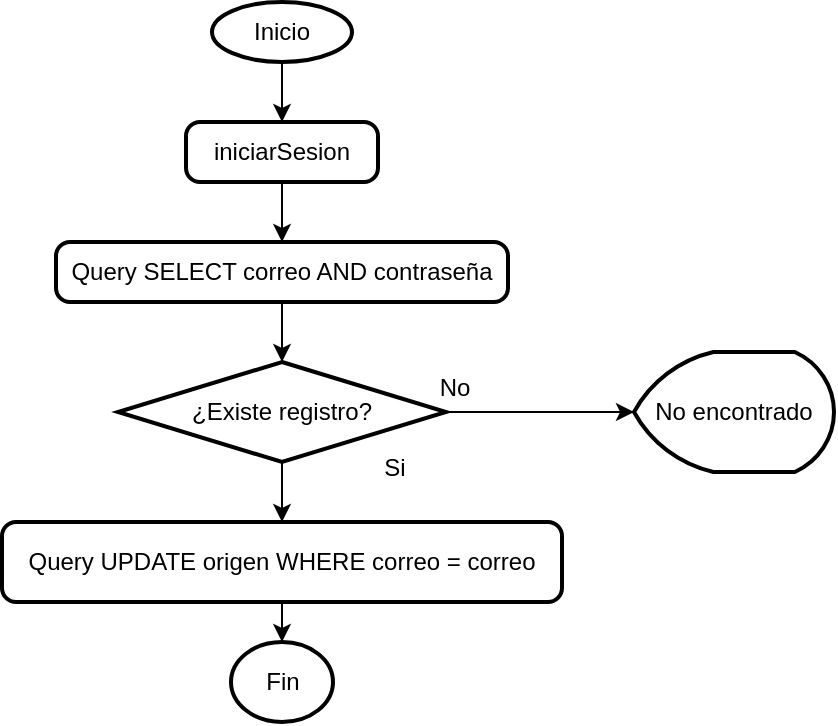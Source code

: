 <mxfile version="24.0.1" type="github">
  <diagram id="C5RBs43oDa-KdzZeNtuy" name="Page-1">
    <mxGraphModel dx="954" dy="600" grid="1" gridSize="10" guides="1" tooltips="1" connect="1" arrows="1" fold="1" page="1" pageScale="1" pageWidth="827" pageHeight="1169" math="0" shadow="0">
      <root>
        <mxCell id="WIyWlLk6GJQsqaUBKTNV-0" />
        <mxCell id="WIyWlLk6GJQsqaUBKTNV-1" parent="WIyWlLk6GJQsqaUBKTNV-0" />
        <mxCell id="n7cYoTHZw0vr-Zj3Cn9O-7" style="edgeStyle=orthogonalEdgeStyle;rounded=0;orthogonalLoop=1;jettySize=auto;html=1;exitX=0.5;exitY=1;exitDx=0;exitDy=0;exitPerimeter=0;entryX=0.5;entryY=0;entryDx=0;entryDy=0;" parent="WIyWlLk6GJQsqaUBKTNV-1" source="n7cYoTHZw0vr-Zj3Cn9O-0" target="n7cYoTHZw0vr-Zj3Cn9O-1" edge="1">
          <mxGeometry relative="1" as="geometry" />
        </mxCell>
        <mxCell id="n7cYoTHZw0vr-Zj3Cn9O-0" value="Inicio" style="strokeWidth=2;html=1;shape=mxgraph.flowchart.start_1;whiteSpace=wrap;" parent="WIyWlLk6GJQsqaUBKTNV-1" vertex="1">
          <mxGeometry x="379" y="20" width="70" height="30" as="geometry" />
        </mxCell>
        <mxCell id="n7cYoTHZw0vr-Zj3Cn9O-8" style="edgeStyle=orthogonalEdgeStyle;rounded=0;orthogonalLoop=1;jettySize=auto;html=1;exitX=0.5;exitY=1;exitDx=0;exitDy=0;entryX=0.5;entryY=0;entryDx=0;entryDy=0;" parent="WIyWlLk6GJQsqaUBKTNV-1" source="n7cYoTHZw0vr-Zj3Cn9O-1" target="n7cYoTHZw0vr-Zj3Cn9O-2" edge="1">
          <mxGeometry relative="1" as="geometry" />
        </mxCell>
        <mxCell id="n7cYoTHZw0vr-Zj3Cn9O-1" value="iniciarSesion" style="rounded=1;whiteSpace=wrap;html=1;absoluteArcSize=1;arcSize=14;strokeWidth=2;" parent="WIyWlLk6GJQsqaUBKTNV-1" vertex="1">
          <mxGeometry x="366" y="80" width="96" height="30" as="geometry" />
        </mxCell>
        <mxCell id="n7cYoTHZw0vr-Zj3Cn9O-2" value="Query SELECT correo AND contraseña" style="rounded=1;whiteSpace=wrap;html=1;absoluteArcSize=1;arcSize=14;strokeWidth=2;" parent="WIyWlLk6GJQsqaUBKTNV-1" vertex="1">
          <mxGeometry x="301" y="140" width="226" height="30" as="geometry" />
        </mxCell>
        <mxCell id="n7cYoTHZw0vr-Zj3Cn9O-10" style="edgeStyle=orthogonalEdgeStyle;rounded=0;orthogonalLoop=1;jettySize=auto;html=1;exitX=0.5;exitY=1;exitDx=0;exitDy=0;exitPerimeter=0;entryX=0.5;entryY=0;entryDx=0;entryDy=0;" parent="WIyWlLk6GJQsqaUBKTNV-1" source="n7cYoTHZw0vr-Zj3Cn9O-3" target="n7cYoTHZw0vr-Zj3Cn9O-5" edge="1">
          <mxGeometry relative="1" as="geometry" />
        </mxCell>
        <mxCell id="n7cYoTHZw0vr-Zj3Cn9O-3" value="¿Existe registro?" style="strokeWidth=2;html=1;shape=mxgraph.flowchart.decision;whiteSpace=wrap;" parent="WIyWlLk6GJQsqaUBKTNV-1" vertex="1">
          <mxGeometry x="332" y="200" width="164" height="50" as="geometry" />
        </mxCell>
        <mxCell id="n7cYoTHZw0vr-Zj3Cn9O-4" value="No encontrado" style="strokeWidth=2;html=1;shape=mxgraph.flowchart.display;whiteSpace=wrap;" parent="WIyWlLk6GJQsqaUBKTNV-1" vertex="1">
          <mxGeometry x="590" y="195" width="100" height="60" as="geometry" />
        </mxCell>
        <mxCell id="n7cYoTHZw0vr-Zj3Cn9O-5" value="Query UPDATE origen WHERE correo = correo" style="rounded=1;whiteSpace=wrap;html=1;absoluteArcSize=1;arcSize=14;strokeWidth=2;" parent="WIyWlLk6GJQsqaUBKTNV-1" vertex="1">
          <mxGeometry x="274" y="280" width="280" height="40" as="geometry" />
        </mxCell>
        <mxCell id="n7cYoTHZw0vr-Zj3Cn9O-6" value="Fin" style="strokeWidth=2;html=1;shape=mxgraph.flowchart.start_1;whiteSpace=wrap;" parent="WIyWlLk6GJQsqaUBKTNV-1" vertex="1">
          <mxGeometry x="388.5" y="340" width="51" height="40" as="geometry" />
        </mxCell>
        <mxCell id="n7cYoTHZw0vr-Zj3Cn9O-9" style="edgeStyle=orthogonalEdgeStyle;rounded=0;orthogonalLoop=1;jettySize=auto;html=1;exitX=0.5;exitY=1;exitDx=0;exitDy=0;entryX=0.5;entryY=0;entryDx=0;entryDy=0;entryPerimeter=0;" parent="WIyWlLk6GJQsqaUBKTNV-1" source="n7cYoTHZw0vr-Zj3Cn9O-2" target="n7cYoTHZw0vr-Zj3Cn9O-3" edge="1">
          <mxGeometry relative="1" as="geometry" />
        </mxCell>
        <mxCell id="n7cYoTHZw0vr-Zj3Cn9O-11" style="edgeStyle=orthogonalEdgeStyle;rounded=0;orthogonalLoop=1;jettySize=auto;html=1;exitX=0.5;exitY=1;exitDx=0;exitDy=0;entryX=0.5;entryY=0;entryDx=0;entryDy=0;entryPerimeter=0;" parent="WIyWlLk6GJQsqaUBKTNV-1" source="n7cYoTHZw0vr-Zj3Cn9O-5" target="n7cYoTHZw0vr-Zj3Cn9O-6" edge="1">
          <mxGeometry relative="1" as="geometry" />
        </mxCell>
        <mxCell id="n7cYoTHZw0vr-Zj3Cn9O-12" style="edgeStyle=orthogonalEdgeStyle;rounded=0;orthogonalLoop=1;jettySize=auto;html=1;exitX=1;exitY=0.5;exitDx=0;exitDy=0;exitPerimeter=0;entryX=0;entryY=0.5;entryDx=0;entryDy=0;entryPerimeter=0;" parent="WIyWlLk6GJQsqaUBKTNV-1" source="n7cYoTHZw0vr-Zj3Cn9O-3" target="n7cYoTHZw0vr-Zj3Cn9O-4" edge="1">
          <mxGeometry relative="1" as="geometry" />
        </mxCell>
        <mxCell id="xGr761QY52WvGS2Aw_u6-0" value="Si" style="text;html=1;align=center;verticalAlign=middle;resizable=0;points=[];autosize=1;strokeColor=none;fillColor=none;rotation=0;" vertex="1" parent="WIyWlLk6GJQsqaUBKTNV-1">
          <mxGeometry x="455" y="238" width="30" height="30" as="geometry" />
        </mxCell>
        <mxCell id="xGr761QY52WvGS2Aw_u6-1" value="No" style="text;html=1;align=center;verticalAlign=middle;resizable=0;points=[];autosize=1;strokeColor=none;fillColor=none;" vertex="1" parent="WIyWlLk6GJQsqaUBKTNV-1">
          <mxGeometry x="480" y="198" width="40" height="30" as="geometry" />
        </mxCell>
      </root>
    </mxGraphModel>
  </diagram>
</mxfile>
